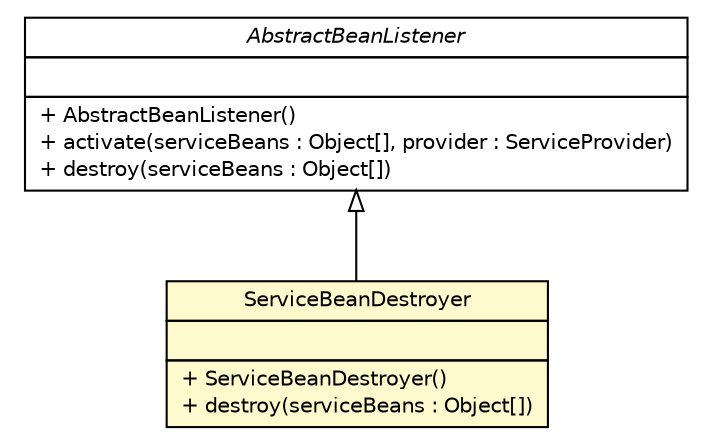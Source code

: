 #!/usr/local/bin/dot
#
# Class diagram 
# Generated by UMLGraph version R5_6 (http://www.umlgraph.org/)
#

digraph G {
	edge [fontname="Helvetica",fontsize=10,labelfontname="Helvetica",labelfontsize=10];
	node [fontname="Helvetica",fontsize=10,shape=plaintext];
	nodesep=0.25;
	ranksep=0.5;
	// sorcer.config.ServiceBeanDestroyer
	c289378 [label=<<table title="sorcer.config.ServiceBeanDestroyer" border="0" cellborder="1" cellspacing="0" cellpadding="2" port="p" bgcolor="lemonChiffon" href="./ServiceBeanDestroyer.html">
		<tr><td><table border="0" cellspacing="0" cellpadding="1">
<tr><td align="center" balign="center"> ServiceBeanDestroyer </td></tr>
		</table></td></tr>
		<tr><td><table border="0" cellspacing="0" cellpadding="1">
<tr><td align="left" balign="left">  </td></tr>
		</table></td></tr>
		<tr><td><table border="0" cellspacing="0" cellpadding="1">
<tr><td align="left" balign="left"> + ServiceBeanDestroyer() </td></tr>
<tr><td align="left" balign="left"> + destroy(serviceBeans : Object[]) </td></tr>
		</table></td></tr>
		</table>>, URL="./ServiceBeanDestroyer.html", fontname="Helvetica", fontcolor="black", fontsize=10.0];
	// sorcer.config.AbstractBeanListener
	c289379 [label=<<table title="sorcer.config.AbstractBeanListener" border="0" cellborder="1" cellspacing="0" cellpadding="2" port="p" href="./AbstractBeanListener.html">
		<tr><td><table border="0" cellspacing="0" cellpadding="1">
<tr><td align="center" balign="center"><font face="Helvetica-Oblique"> AbstractBeanListener </font></td></tr>
		</table></td></tr>
		<tr><td><table border="0" cellspacing="0" cellpadding="1">
<tr><td align="left" balign="left">  </td></tr>
		</table></td></tr>
		<tr><td><table border="0" cellspacing="0" cellpadding="1">
<tr><td align="left" balign="left"> + AbstractBeanListener() </td></tr>
<tr><td align="left" balign="left"> + activate(serviceBeans : Object[], provider : ServiceProvider) </td></tr>
<tr><td align="left" balign="left"> + destroy(serviceBeans : Object[]) </td></tr>
		</table></td></tr>
		</table>>, URL="./AbstractBeanListener.html", fontname="Helvetica", fontcolor="black", fontsize=10.0];
	//sorcer.config.ServiceBeanDestroyer extends sorcer.config.AbstractBeanListener
	c289379:p -> c289378:p [dir=back,arrowtail=empty];
}

